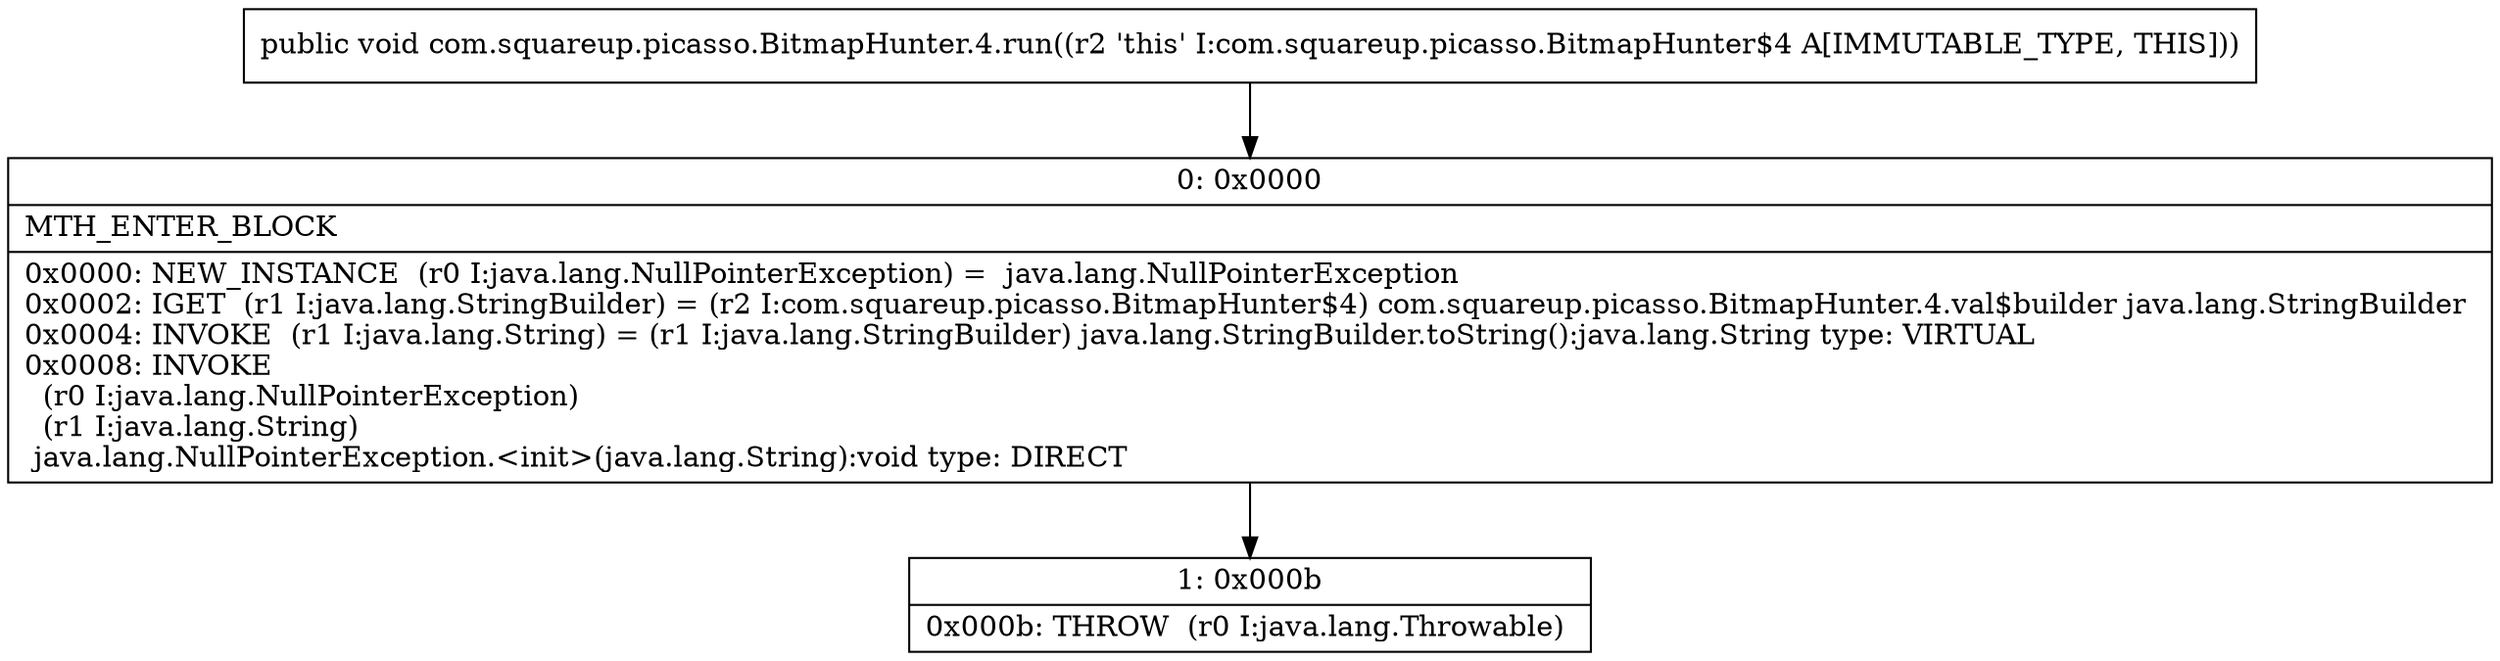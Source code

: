 digraph "CFG forcom.squareup.picasso.BitmapHunter.4.run()V" {
Node_0 [shape=record,label="{0\:\ 0x0000|MTH_ENTER_BLOCK\l|0x0000: NEW_INSTANCE  (r0 I:java.lang.NullPointerException) =  java.lang.NullPointerException \l0x0002: IGET  (r1 I:java.lang.StringBuilder) = (r2 I:com.squareup.picasso.BitmapHunter$4) com.squareup.picasso.BitmapHunter.4.val$builder java.lang.StringBuilder \l0x0004: INVOKE  (r1 I:java.lang.String) = (r1 I:java.lang.StringBuilder) java.lang.StringBuilder.toString():java.lang.String type: VIRTUAL \l0x0008: INVOKE  \l  (r0 I:java.lang.NullPointerException)\l  (r1 I:java.lang.String)\l java.lang.NullPointerException.\<init\>(java.lang.String):void type: DIRECT \l}"];
Node_1 [shape=record,label="{1\:\ 0x000b|0x000b: THROW  (r0 I:java.lang.Throwable) \l}"];
MethodNode[shape=record,label="{public void com.squareup.picasso.BitmapHunter.4.run((r2 'this' I:com.squareup.picasso.BitmapHunter$4 A[IMMUTABLE_TYPE, THIS])) }"];
MethodNode -> Node_0;
Node_0 -> Node_1;
}

